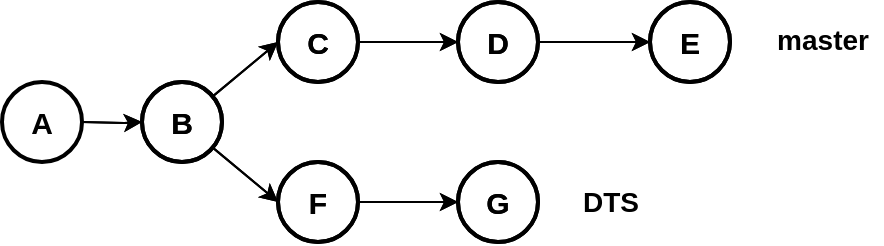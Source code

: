 <mxfile version="13.10.0" type="embed">
    <diagram id="29kbRAlh68MggSC3cW_3" name="Page-1">
        <mxGraphModel dx="1025" dy="455" grid="1" gridSize="10" guides="1" tooltips="1" connect="1" arrows="1" fold="1" page="1" pageScale="1" pageWidth="827" pageHeight="1169" background="#ffffff" math="0" shadow="0">
            <root>
                <mxCell id="0"/>
                <mxCell id="1" parent="0"/>
                <mxCell id="10" value="" style="edgeStyle=orthogonalEdgeStyle;rounded=0;orthogonalLoop=1;jettySize=auto;html=1;fontColor=#000000;strokeColor=#000000;" parent="1" target="8" edge="1">
                    <mxGeometry relative="1" as="geometry">
                        <mxPoint x="130" y="141" as="sourcePoint"/>
                    </mxGeometry>
                </mxCell>
                <mxCell id="15" value="" style="edgeStyle=none;rounded=0;orthogonalLoop=1;jettySize=auto;html=1;strokeColor=#000000;fontColor=#000000;" parent="1" source="4" target="7" edge="1">
                    <mxGeometry relative="1" as="geometry"/>
                </mxCell>
                <mxCell id="4" value="&lt;font size=&quot;1&quot;&gt;&lt;b style=&quot;font-size: 15px&quot;&gt;F&lt;/b&gt;&lt;/font&gt;" style="ellipse;whiteSpace=wrap;html=1;fillColor=none;strokeColor=#000000;strokeWidth=2;fontColor=#000000;" parent="1" vertex="1">
                    <mxGeometry x="228" y="161" width="40" height="40" as="geometry"/>
                </mxCell>
                <mxCell id="13" style="edgeStyle=none;rounded=0;orthogonalLoop=1;jettySize=auto;html=1;strokeColor=#000000;fontColor=#000000;" parent="1" source="5" target="6" edge="1">
                    <mxGeometry relative="1" as="geometry"/>
                </mxCell>
                <mxCell id="5" value="&lt;font size=&quot;1&quot;&gt;&lt;b style=&quot;font-size: 15px&quot;&gt;C&lt;/b&gt;&lt;/font&gt;" style="ellipse;whiteSpace=wrap;html=1;fillColor=none;strokeColor=#000000;strokeWidth=2;fontColor=#000000;" parent="1" vertex="1">
                    <mxGeometry x="228" y="81" width="40" height="40" as="geometry"/>
                </mxCell>
                <mxCell id="14" value="" style="edgeStyle=none;rounded=0;orthogonalLoop=1;jettySize=auto;html=1;strokeColor=#000000;fontColor=#000000;" parent="1" source="6" target="9" edge="1">
                    <mxGeometry relative="1" as="geometry"/>
                </mxCell>
                <mxCell id="6" value="&lt;font size=&quot;1&quot;&gt;&lt;b style=&quot;font-size: 15px&quot;&gt;D&lt;/b&gt;&lt;/font&gt;" style="ellipse;whiteSpace=wrap;html=1;fillColor=none;strokeColor=#000000;strokeWidth=2;fontColor=#000000;" parent="1" vertex="1">
                    <mxGeometry x="318" y="81" width="40" height="40" as="geometry"/>
                </mxCell>
                <mxCell id="7" value="&lt;font size=&quot;1&quot;&gt;&lt;b style=&quot;font-size: 15px&quot;&gt;G&lt;/b&gt;&lt;/font&gt;" style="ellipse;whiteSpace=wrap;html=1;fillColor=none;strokeColor=#000000;strokeWidth=2;fontColor=#000000;" parent="1" vertex="1">
                    <mxGeometry x="318" y="161" width="40" height="40" as="geometry"/>
                </mxCell>
                <mxCell id="11" style="rounded=0;orthogonalLoop=1;jettySize=auto;html=1;entryX=0;entryY=0.5;entryDx=0;entryDy=0;strokeColor=#000000;fontColor=#000000;" parent="1" source="8" target="5" edge="1">
                    <mxGeometry relative="1" as="geometry"/>
                </mxCell>
                <mxCell id="12" style="edgeStyle=none;rounded=0;orthogonalLoop=1;jettySize=auto;html=1;strokeColor=#000000;fontColor=#000000;entryX=0;entryY=0.5;entryDx=0;entryDy=0;" parent="1" source="8" target="4" edge="1">
                    <mxGeometry relative="1" as="geometry">
                        <mxPoint x="220" y="181" as="targetPoint"/>
                    </mxGeometry>
                </mxCell>
                <mxCell id="8" value="&lt;span style=&quot;font-size: 15px&quot;&gt;&lt;b&gt;B&lt;/b&gt;&lt;/span&gt;" style="ellipse;whiteSpace=wrap;html=1;fillColor=none;strokeColor=#000000;strokeWidth=2;fontColor=#000000;" parent="1" vertex="1">
                    <mxGeometry x="160" y="121" width="40" height="40" as="geometry"/>
                </mxCell>
                <mxCell id="9" value="&lt;font size=&quot;1&quot;&gt;&lt;b style=&quot;font-size: 15px&quot;&gt;E&lt;/b&gt;&lt;/font&gt;" style="ellipse;whiteSpace=wrap;html=1;fillColor=none;strokeColor=#000000;strokeWidth=2;fontColor=#000000;" parent="1" vertex="1">
                    <mxGeometry x="414" y="81" width="40" height="40" as="geometry"/>
                </mxCell>
                <mxCell id="17" value="&lt;font size=&quot;1&quot;&gt;&lt;b style=&quot;font-size: 15px&quot;&gt;A&lt;/b&gt;&lt;/font&gt;" style="ellipse;whiteSpace=wrap;html=1;fillColor=none;strokeColor=#000000;strokeWidth=2;fontColor=#000000;" parent="1" vertex="1">
                    <mxGeometry x="90" y="121" width="40" height="40" as="geometry"/>
                </mxCell>
                <mxCell id="18" value="" style="edgeStyle=orthogonalEdgeStyle;rounded=0;orthogonalLoop=1;jettySize=auto;html=1;fontColor=#000000;strokeColor=#000000;" parent="1" target="29" edge="1">
                    <mxGeometry relative="1" as="geometry">
                        <mxPoint x="130" y="141" as="sourcePoint"/>
                    </mxGeometry>
                </mxCell>
                <mxCell id="20" value="" style="edgeStyle=none;rounded=0;orthogonalLoop=1;jettySize=auto;html=1;strokeColor=#000000;fontColor=#000000;" parent="1" source="21" target="26" edge="1">
                    <mxGeometry relative="1" as="geometry"/>
                </mxCell>
                <mxCell id="21" value="&lt;font size=&quot;1&quot;&gt;&lt;b style=&quot;font-size: 15px&quot;&gt;F&lt;/b&gt;&lt;/font&gt;" style="ellipse;whiteSpace=wrap;html=1;fillColor=none;strokeColor=#000000;strokeWidth=2;fontColor=#000000;" parent="1" vertex="1">
                    <mxGeometry x="228" y="161" width="40" height="40" as="geometry"/>
                </mxCell>
                <mxCell id="22" style="edgeStyle=none;rounded=0;orthogonalLoop=1;jettySize=auto;html=1;strokeColor=#000000;fontColor=#000000;" parent="1" source="23" target="25" edge="1">
                    <mxGeometry relative="1" as="geometry"/>
                </mxCell>
                <mxCell id="23" value="&lt;font size=&quot;1&quot;&gt;&lt;b style=&quot;font-size: 15px&quot;&gt;C&lt;/b&gt;&lt;/font&gt;" style="ellipse;whiteSpace=wrap;html=1;fillColor=none;strokeColor=#000000;strokeWidth=2;fontColor=#000000;" parent="1" vertex="1">
                    <mxGeometry x="228" y="81" width="40" height="40" as="geometry"/>
                </mxCell>
                <mxCell id="24" value="" style="edgeStyle=none;rounded=0;orthogonalLoop=1;jettySize=auto;html=1;strokeColor=#000000;fontColor=#000000;" parent="1" source="25" target="30" edge="1">
                    <mxGeometry relative="1" as="geometry"/>
                </mxCell>
                <mxCell id="25" value="&lt;font size=&quot;1&quot;&gt;&lt;b style=&quot;font-size: 15px&quot;&gt;D&lt;/b&gt;&lt;/font&gt;" style="ellipse;whiteSpace=wrap;html=1;fillColor=none;strokeColor=#000000;strokeWidth=2;fontColor=#000000;" parent="1" vertex="1">
                    <mxGeometry x="318" y="81" width="40" height="40" as="geometry"/>
                </mxCell>
                <mxCell id="26" value="&lt;font size=&quot;1&quot;&gt;&lt;b style=&quot;font-size: 15px&quot;&gt;G&lt;/b&gt;&lt;/font&gt;" style="ellipse;whiteSpace=wrap;html=1;fillColor=none;strokeColor=#000000;strokeWidth=2;fontColor=#000000;" parent="1" vertex="1">
                    <mxGeometry x="318" y="161" width="40" height="40" as="geometry"/>
                </mxCell>
                <mxCell id="27" style="rounded=0;orthogonalLoop=1;jettySize=auto;html=1;entryX=0;entryY=0.5;entryDx=0;entryDy=0;strokeColor=#000000;fontColor=#000000;" parent="1" source="29" target="23" edge="1">
                    <mxGeometry relative="1" as="geometry"/>
                </mxCell>
                <mxCell id="28" style="edgeStyle=none;rounded=0;orthogonalLoop=1;jettySize=auto;html=1;strokeColor=#000000;fontColor=#000000;entryX=0;entryY=0.5;entryDx=0;entryDy=0;" parent="1" source="29" target="21" edge="1">
                    <mxGeometry relative="1" as="geometry">
                        <mxPoint x="220" y="181" as="targetPoint"/>
                    </mxGeometry>
                </mxCell>
                <mxCell id="29" value="&lt;span style=&quot;font-size: 15px&quot;&gt;&lt;b&gt;B&lt;/b&gt;&lt;/span&gt;" style="ellipse;whiteSpace=wrap;html=1;fillColor=none;strokeColor=#000000;strokeWidth=2;fontColor=#000000;" parent="1" vertex="1">
                    <mxGeometry x="160" y="121" width="40" height="40" as="geometry"/>
                </mxCell>
                <mxCell id="30" value="&lt;font size=&quot;1&quot;&gt;&lt;b style=&quot;font-size: 15px&quot;&gt;E&lt;/b&gt;&lt;/font&gt;" style="ellipse;whiteSpace=wrap;html=1;fillColor=none;strokeColor=#000000;strokeWidth=2;fontColor=#000000;" parent="1" vertex="1">
                    <mxGeometry x="414" y="81" width="40" height="40" as="geometry"/>
                </mxCell>
                <mxCell id="31" value="&lt;font color=&quot;#000000&quot; style=&quot;font-size: 14px;&quot;&gt;master&lt;/font&gt;" style="text;html=1;align=center;verticalAlign=middle;resizable=0;points=[];autosize=1;fontSize=14;fontStyle=1" vertex="1" parent="1">
                    <mxGeometry x="470" y="90" width="60" height="20" as="geometry"/>
                </mxCell>
                <mxCell id="32" value="&lt;font color=&quot;#000000&quot; style=&quot;font-size: 14px&quot;&gt;DTS&lt;/font&gt;" style="text;html=1;align=center;verticalAlign=middle;resizable=0;points=[];autosize=1;fontSize=14;fontStyle=1" vertex="1" parent="1">
                    <mxGeometry x="374" y="171" width="40" height="20" as="geometry"/>
                </mxCell>
            </root>
        </mxGraphModel>
    </diagram>
</mxfile>